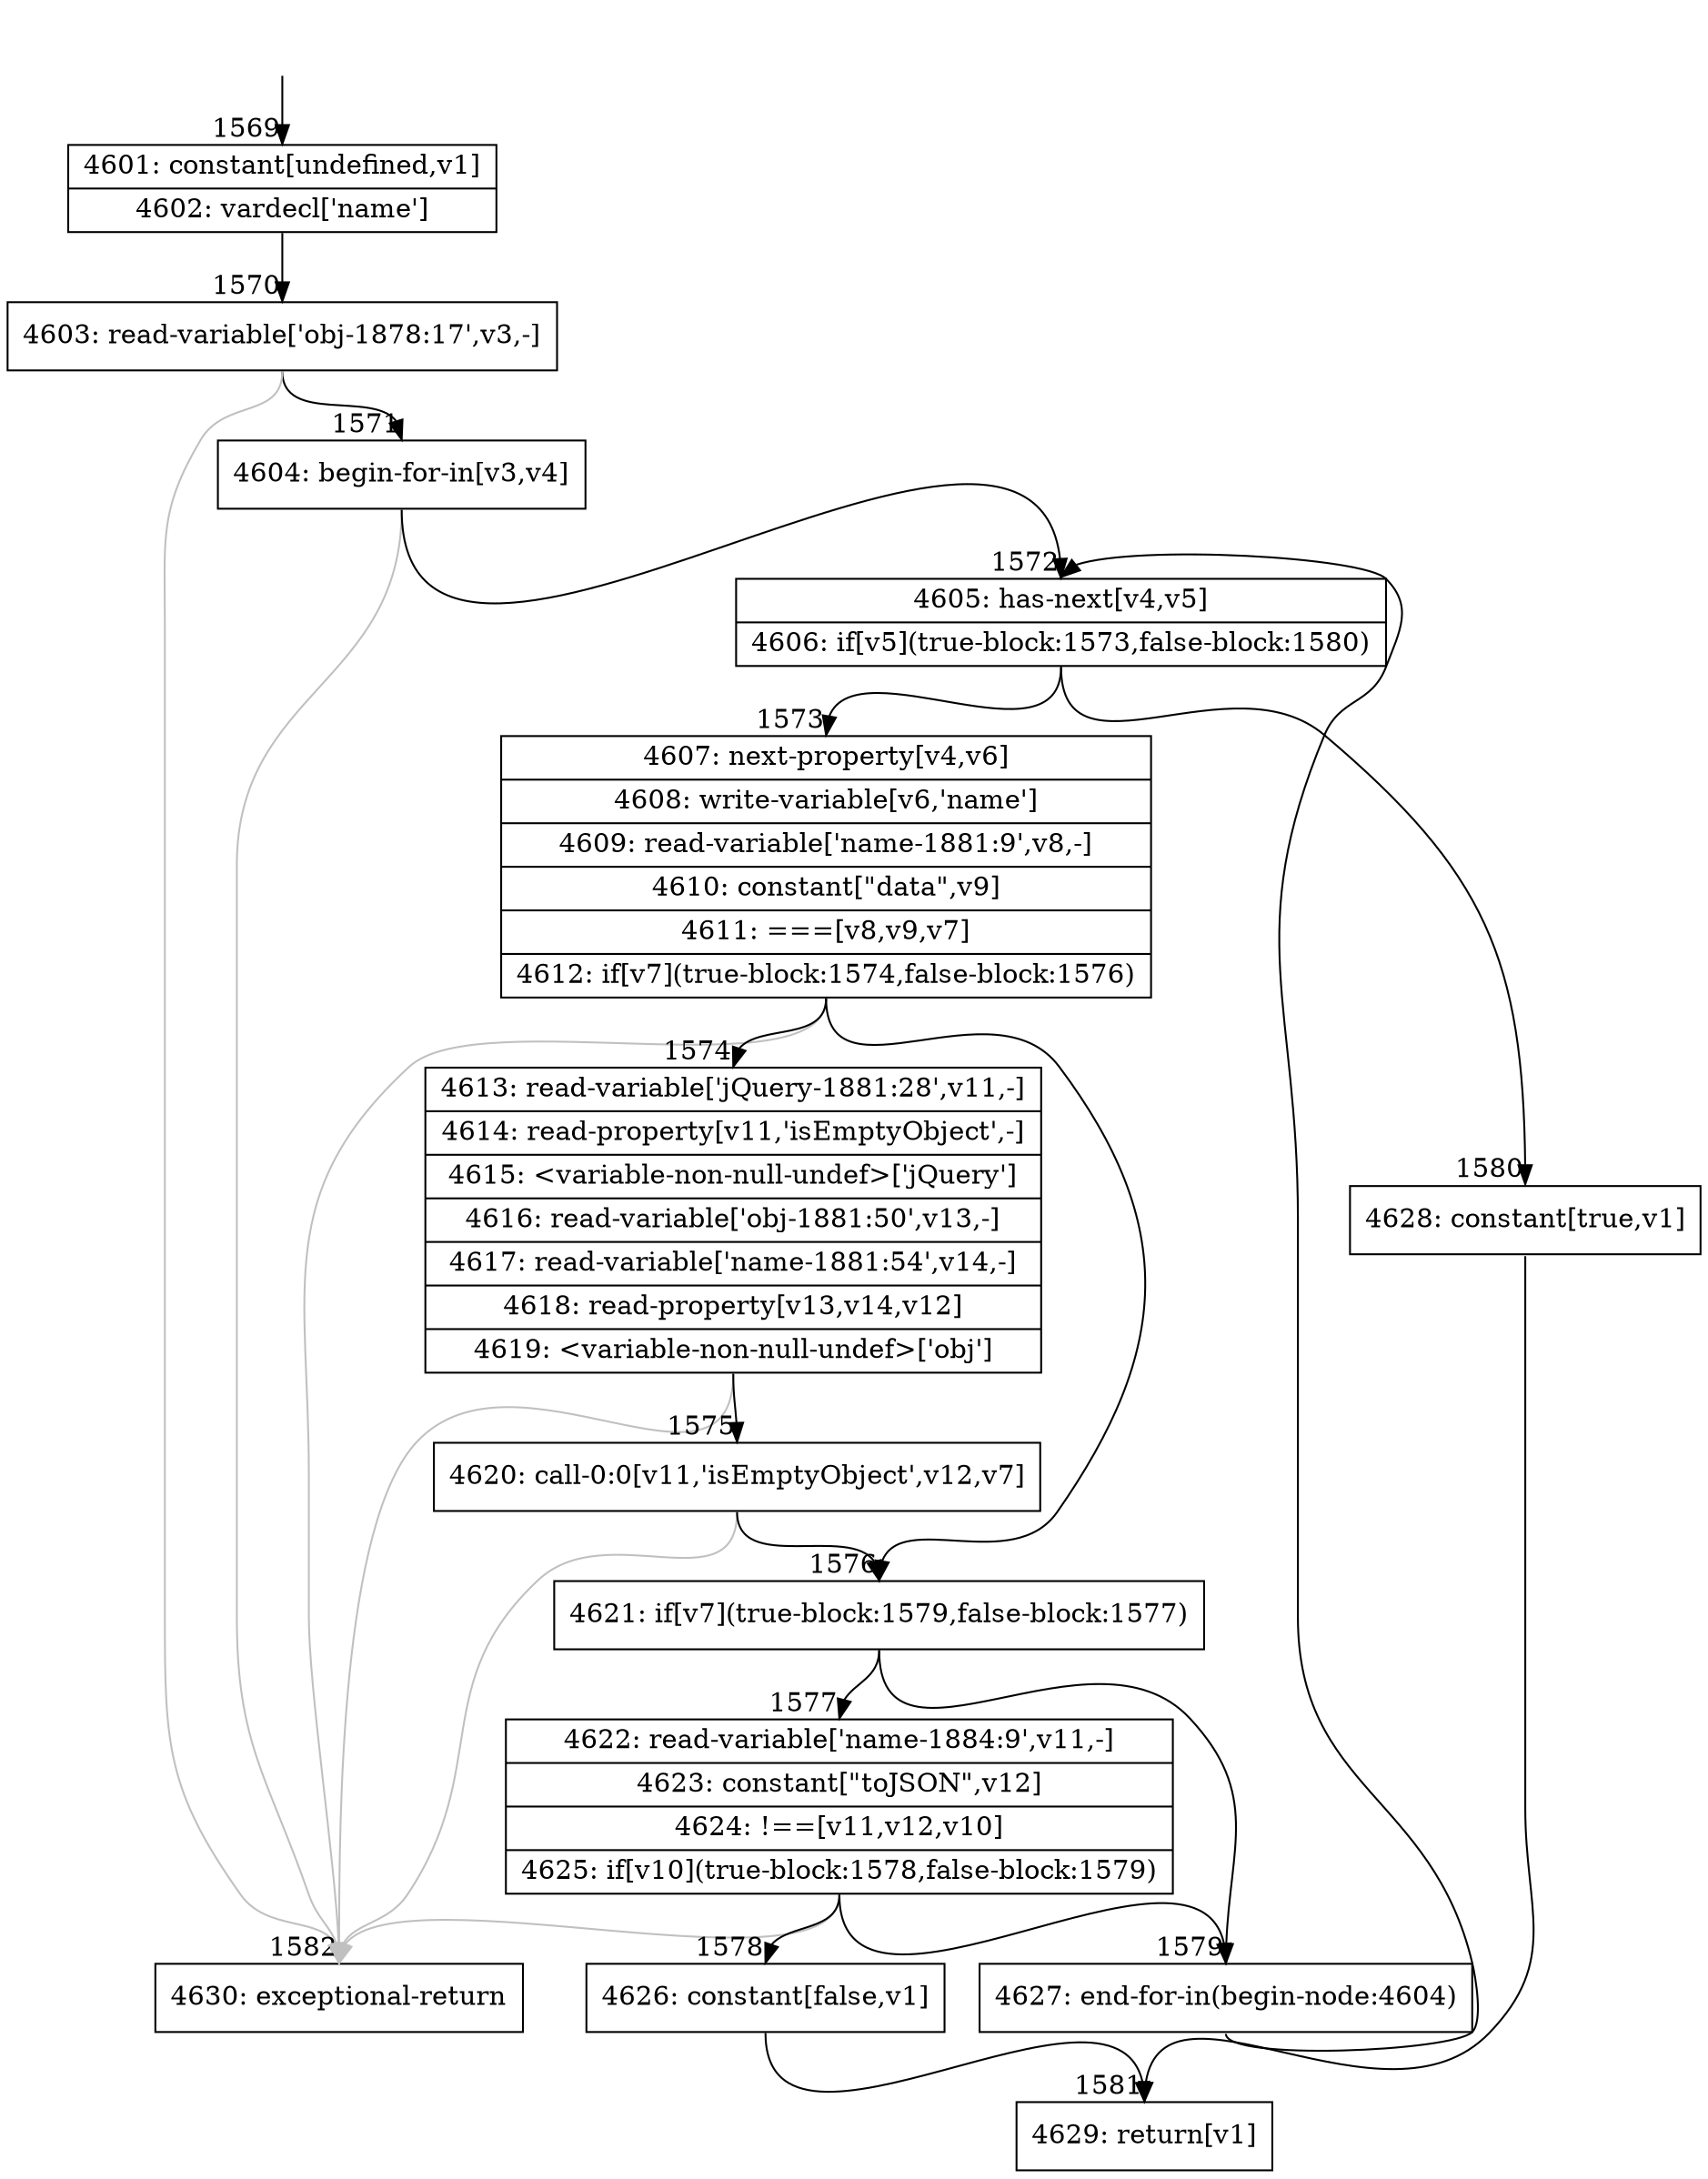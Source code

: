 digraph {
rankdir="TD"
BB_entry107[shape=none,label=""];
BB_entry107 -> BB1569 [tailport=s, headport=n, headlabel="    1569"]
BB1569 [shape=record label="{4601: constant[undefined,v1]|4602: vardecl['name']}" ] 
BB1569 -> BB1570 [tailport=s, headport=n, headlabel="      1570"]
BB1570 [shape=record label="{4603: read-variable['obj-1878:17',v3,-]}" ] 
BB1570 -> BB1571 [tailport=s, headport=n, headlabel="      1571"]
BB1570 -> BB1582 [tailport=s, headport=n, color=gray, headlabel="      1582"]
BB1571 [shape=record label="{4604: begin-for-in[v3,v4]}" ] 
BB1571 -> BB1572 [tailport=s, headport=n, headlabel="      1572"]
BB1571 -> BB1582 [tailport=s, headport=n, color=gray]
BB1572 [shape=record label="{4605: has-next[v4,v5]|4606: if[v5](true-block:1573,false-block:1580)}" ] 
BB1572 -> BB1573 [tailport=s, headport=n, headlabel="      1573"]
BB1572 -> BB1580 [tailport=s, headport=n, headlabel="      1580"]
BB1573 [shape=record label="{4607: next-property[v4,v6]|4608: write-variable[v6,'name']|4609: read-variable['name-1881:9',v8,-]|4610: constant[\"data\",v9]|4611: ===[v8,v9,v7]|4612: if[v7](true-block:1574,false-block:1576)}" ] 
BB1573 -> BB1576 [tailport=s, headport=n, headlabel="      1576"]
BB1573 -> BB1574 [tailport=s, headport=n, headlabel="      1574"]
BB1573 -> BB1582 [tailport=s, headport=n, color=gray]
BB1574 [shape=record label="{4613: read-variable['jQuery-1881:28',v11,-]|4614: read-property[v11,'isEmptyObject',-]|4615: \<variable-non-null-undef\>['jQuery']|4616: read-variable['obj-1881:50',v13,-]|4617: read-variable['name-1881:54',v14,-]|4618: read-property[v13,v14,v12]|4619: \<variable-non-null-undef\>['obj']}" ] 
BB1574 -> BB1575 [tailport=s, headport=n, headlabel="      1575"]
BB1574 -> BB1582 [tailport=s, headport=n, color=gray]
BB1575 [shape=record label="{4620: call-0:0[v11,'isEmptyObject',v12,v7]}" ] 
BB1575 -> BB1576 [tailport=s, headport=n]
BB1575 -> BB1582 [tailport=s, headport=n, color=gray]
BB1576 [shape=record label="{4621: if[v7](true-block:1579,false-block:1577)}" ] 
BB1576 -> BB1579 [tailport=s, headport=n, headlabel="      1579"]
BB1576 -> BB1577 [tailport=s, headport=n, headlabel="      1577"]
BB1577 [shape=record label="{4622: read-variable['name-1884:9',v11,-]|4623: constant[\"toJSON\",v12]|4624: !==[v11,v12,v10]|4625: if[v10](true-block:1578,false-block:1579)}" ] 
BB1577 -> BB1578 [tailport=s, headport=n, headlabel="      1578"]
BB1577 -> BB1579 [tailport=s, headport=n]
BB1577 -> BB1582 [tailport=s, headport=n, color=gray]
BB1578 [shape=record label="{4626: constant[false,v1]}" ] 
BB1578 -> BB1581 [tailport=s, headport=n, headlabel="      1581"]
BB1579 [shape=record label="{4627: end-for-in(begin-node:4604)}" ] 
BB1579 -> BB1572 [tailport=s, headport=n]
BB1580 [shape=record label="{4628: constant[true,v1]}" ] 
BB1580 -> BB1581 [tailport=s, headport=n]
BB1581 [shape=record label="{4629: return[v1]}" ] 
BB1582 [shape=record label="{4630: exceptional-return}" ] 
}

